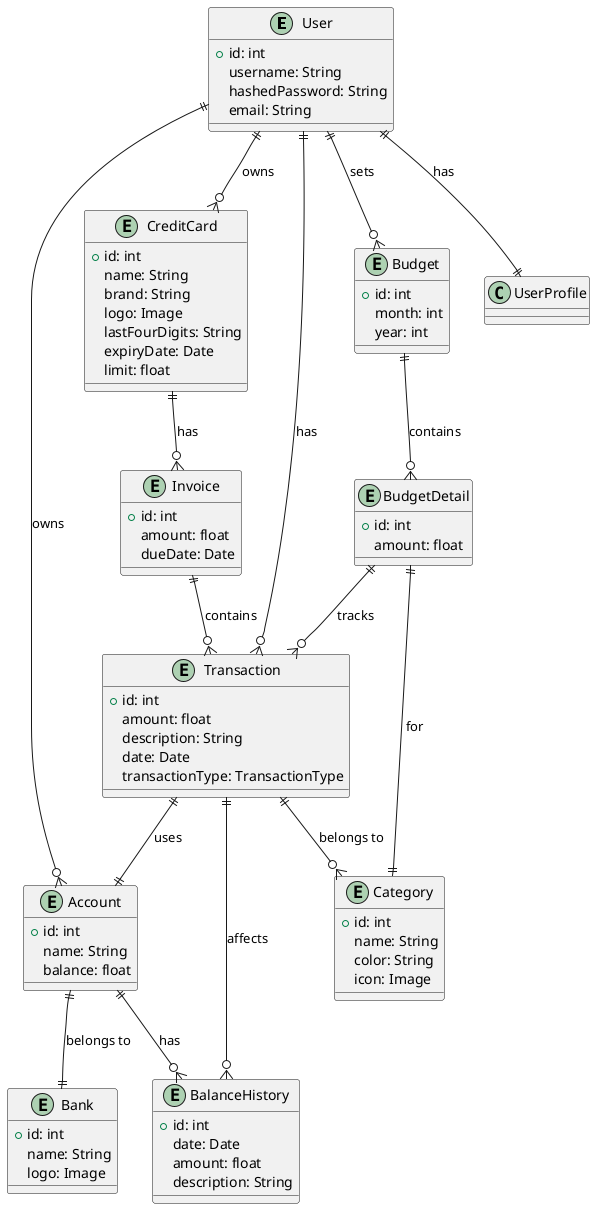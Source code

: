 @startuml

entity "User" {
    +id: int
    username: String
    hashedPassword: String
    email: String
}

entity "Transaction" {
    +id: int
    amount: float
    description: String
    date: Date
    transactionType: TransactionType
}

entity "Category" {
    +id: int
    name: String
    color: String
    icon: Image
}

entity "CreditCard" {
    +id: int
    name: String
    brand: String
    logo: Image
    lastFourDigits: String
    expiryDate: Date
    limit: float
}

entity "Invoice" {
    +id: int
    amount: float
    dueDate: Date
}

entity "Budget" {
    +id: int
    month: int
    year: int
}

entity "BudgetDetail" {
    +id: int
    amount: float
}

entity "Account" {
    +id: int
    name: String
    balance: float
}

entity "Bank" {
    +id: int
    name: String
    logo: Image
}

entity "BalanceHistory" {
    +id: int
    date: Date
    amount: float
    description: String
}

User ||--o{ Transaction : has
User ||--|| UserProfile : has
Transaction ||--o{ Category : belongs to
Transaction ||--|| Account : uses
User ||--o{ CreditCard : owns
CreditCard ||--o{ Invoice : has
Invoice ||--o{ Transaction : contains
User ||--o{ Budget : sets
Budget ||--o{ BudgetDetail : contains
BudgetDetail ||--|| Category : for
BudgetDetail ||--o{ Transaction : tracks
User ||--o{ Account : owns
Account ||--o{ BalanceHistory : has
Account ||--|| Bank : belongs to
Transaction ||--o{ BalanceHistory : affects

@enduml
